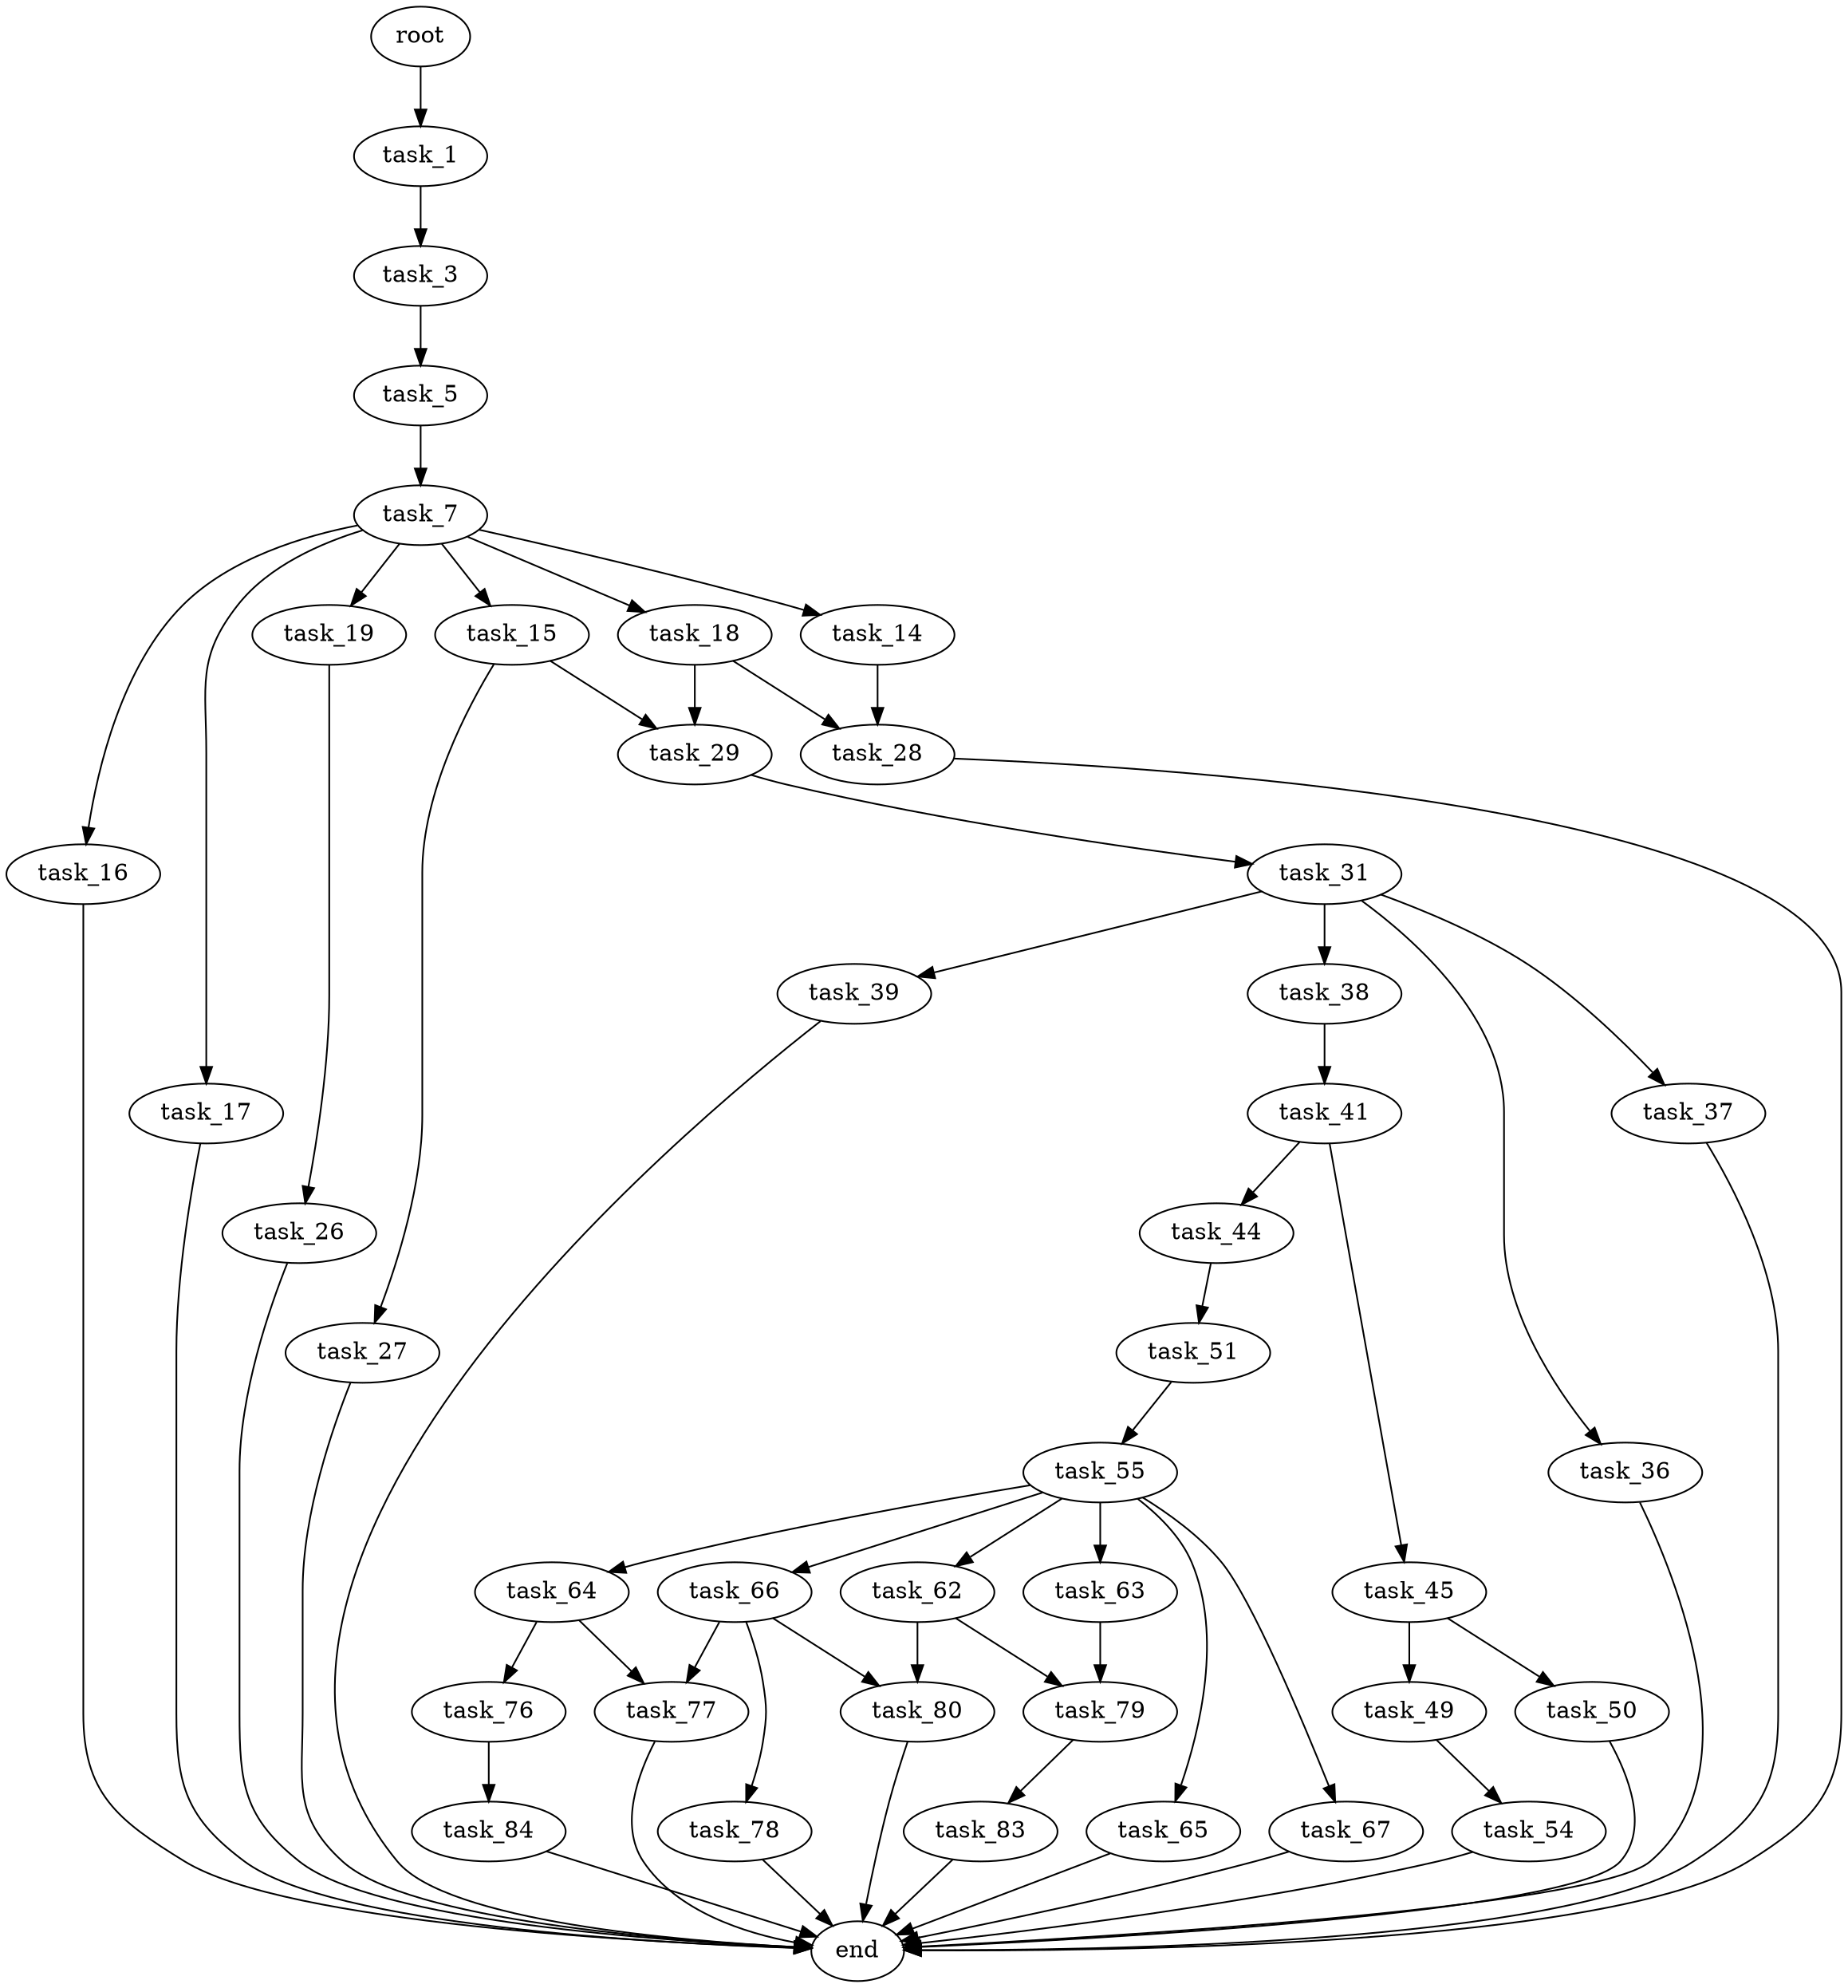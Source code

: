 digraph G {
  root [size="0.000000"];
  task_1 [size="9021680346.000000"];
  task_3 [size="23916772230.000000"];
  task_5 [size="321737767515.000000"];
  task_7 [size="549755813888.000000"];
  task_14 [size="3028916247.000000"];
  task_15 [size="1073741824000.000000"];
  task_16 [size="810671855490.000000"];
  task_17 [size="612823522405.000000"];
  task_18 [size="782757789696.000000"];
  task_19 [size="79146310564.000000"];
  task_26 [size="14937959132.000000"];
  task_27 [size="231928233984.000000"];
  task_28 [size="5452808328.000000"];
  task_29 [size="15869830659.000000"];
  task_31 [size="28991029248.000000"];
  task_36 [size="1039492412486.000000"];
  task_37 [size="134217728000.000000"];
  task_38 [size="22690942723.000000"];
  task_39 [size="7637463976.000000"];
  task_41 [size="1093641828038.000000"];
  task_44 [size="5458308639.000000"];
  task_45 [size="5390159667.000000"];
  task_49 [size="134217728000.000000"];
  task_50 [size="61343343944.000000"];
  task_51 [size="11307272634.000000"];
  task_54 [size="482368729184.000000"];
  task_55 [size="27250231203.000000"];
  task_62 [size="8589934592.000000"];
  task_63 [size="26190961279.000000"];
  task_64 [size="28098594590.000000"];
  task_65 [size="1084982863666.000000"];
  task_66 [size="201971203435.000000"];
  task_67 [size="2072629814.000000"];
  task_76 [size="368293445632.000000"];
  task_77 [size="134217728000.000000"];
  task_78 [size="436360469.000000"];
  task_79 [size="41337132403.000000"];
  task_80 [size="5387757985.000000"];
  task_83 [size="28991029248.000000"];
  task_84 [size="8589934592.000000"];
  end [size="0.000000"];

  root -> task_1 [size="1.000000"];
  task_1 -> task_3 [size="209715200.000000"];
  task_3 -> task_5 [size="679477248.000000"];
  task_5 -> task_7 [size="411041792.000000"];
  task_7 -> task_14 [size="536870912.000000"];
  task_7 -> task_15 [size="536870912.000000"];
  task_7 -> task_16 [size="536870912.000000"];
  task_7 -> task_17 [size="536870912.000000"];
  task_7 -> task_18 [size="536870912.000000"];
  task_7 -> task_19 [size="536870912.000000"];
  task_14 -> task_28 [size="301989888.000000"];
  task_15 -> task_27 [size="838860800.000000"];
  task_15 -> task_29 [size="838860800.000000"];
  task_16 -> end [size="1.000000"];
  task_17 -> end [size="1.000000"];
  task_18 -> task_28 [size="679477248.000000"];
  task_18 -> task_29 [size="679477248.000000"];
  task_19 -> task_26 [size="134217728.000000"];
  task_26 -> end [size="1.000000"];
  task_27 -> end [size="1.000000"];
  task_28 -> end [size="1.000000"];
  task_29 -> task_31 [size="75497472.000000"];
  task_31 -> task_36 [size="75497472.000000"];
  task_31 -> task_37 [size="75497472.000000"];
  task_31 -> task_38 [size="75497472.000000"];
  task_31 -> task_39 [size="75497472.000000"];
  task_36 -> end [size="1.000000"];
  task_37 -> end [size="1.000000"];
  task_38 -> task_41 [size="411041792.000000"];
  task_39 -> end [size="1.000000"];
  task_41 -> task_44 [size="838860800.000000"];
  task_41 -> task_45 [size="838860800.000000"];
  task_44 -> task_51 [size="679477248.000000"];
  task_45 -> task_49 [size="134217728.000000"];
  task_45 -> task_50 [size="134217728.000000"];
  task_49 -> task_54 [size="209715200.000000"];
  task_50 -> end [size="1.000000"];
  task_51 -> task_55 [size="679477248.000000"];
  task_54 -> end [size="1.000000"];
  task_55 -> task_62 [size="679477248.000000"];
  task_55 -> task_63 [size="679477248.000000"];
  task_55 -> task_64 [size="679477248.000000"];
  task_55 -> task_65 [size="679477248.000000"];
  task_55 -> task_66 [size="679477248.000000"];
  task_55 -> task_67 [size="679477248.000000"];
  task_62 -> task_79 [size="33554432.000000"];
  task_62 -> task_80 [size="33554432.000000"];
  task_63 -> task_79 [size="33554432.000000"];
  task_64 -> task_76 [size="679477248.000000"];
  task_64 -> task_77 [size="679477248.000000"];
  task_65 -> end [size="1.000000"];
  task_66 -> task_77 [size="411041792.000000"];
  task_66 -> task_78 [size="411041792.000000"];
  task_66 -> task_80 [size="411041792.000000"];
  task_67 -> end [size="1.000000"];
  task_76 -> task_84 [size="411041792.000000"];
  task_77 -> end [size="1.000000"];
  task_78 -> end [size="1.000000"];
  task_79 -> task_83 [size="33554432.000000"];
  task_80 -> end [size="1.000000"];
  task_83 -> end [size="1.000000"];
  task_84 -> end [size="1.000000"];
}
